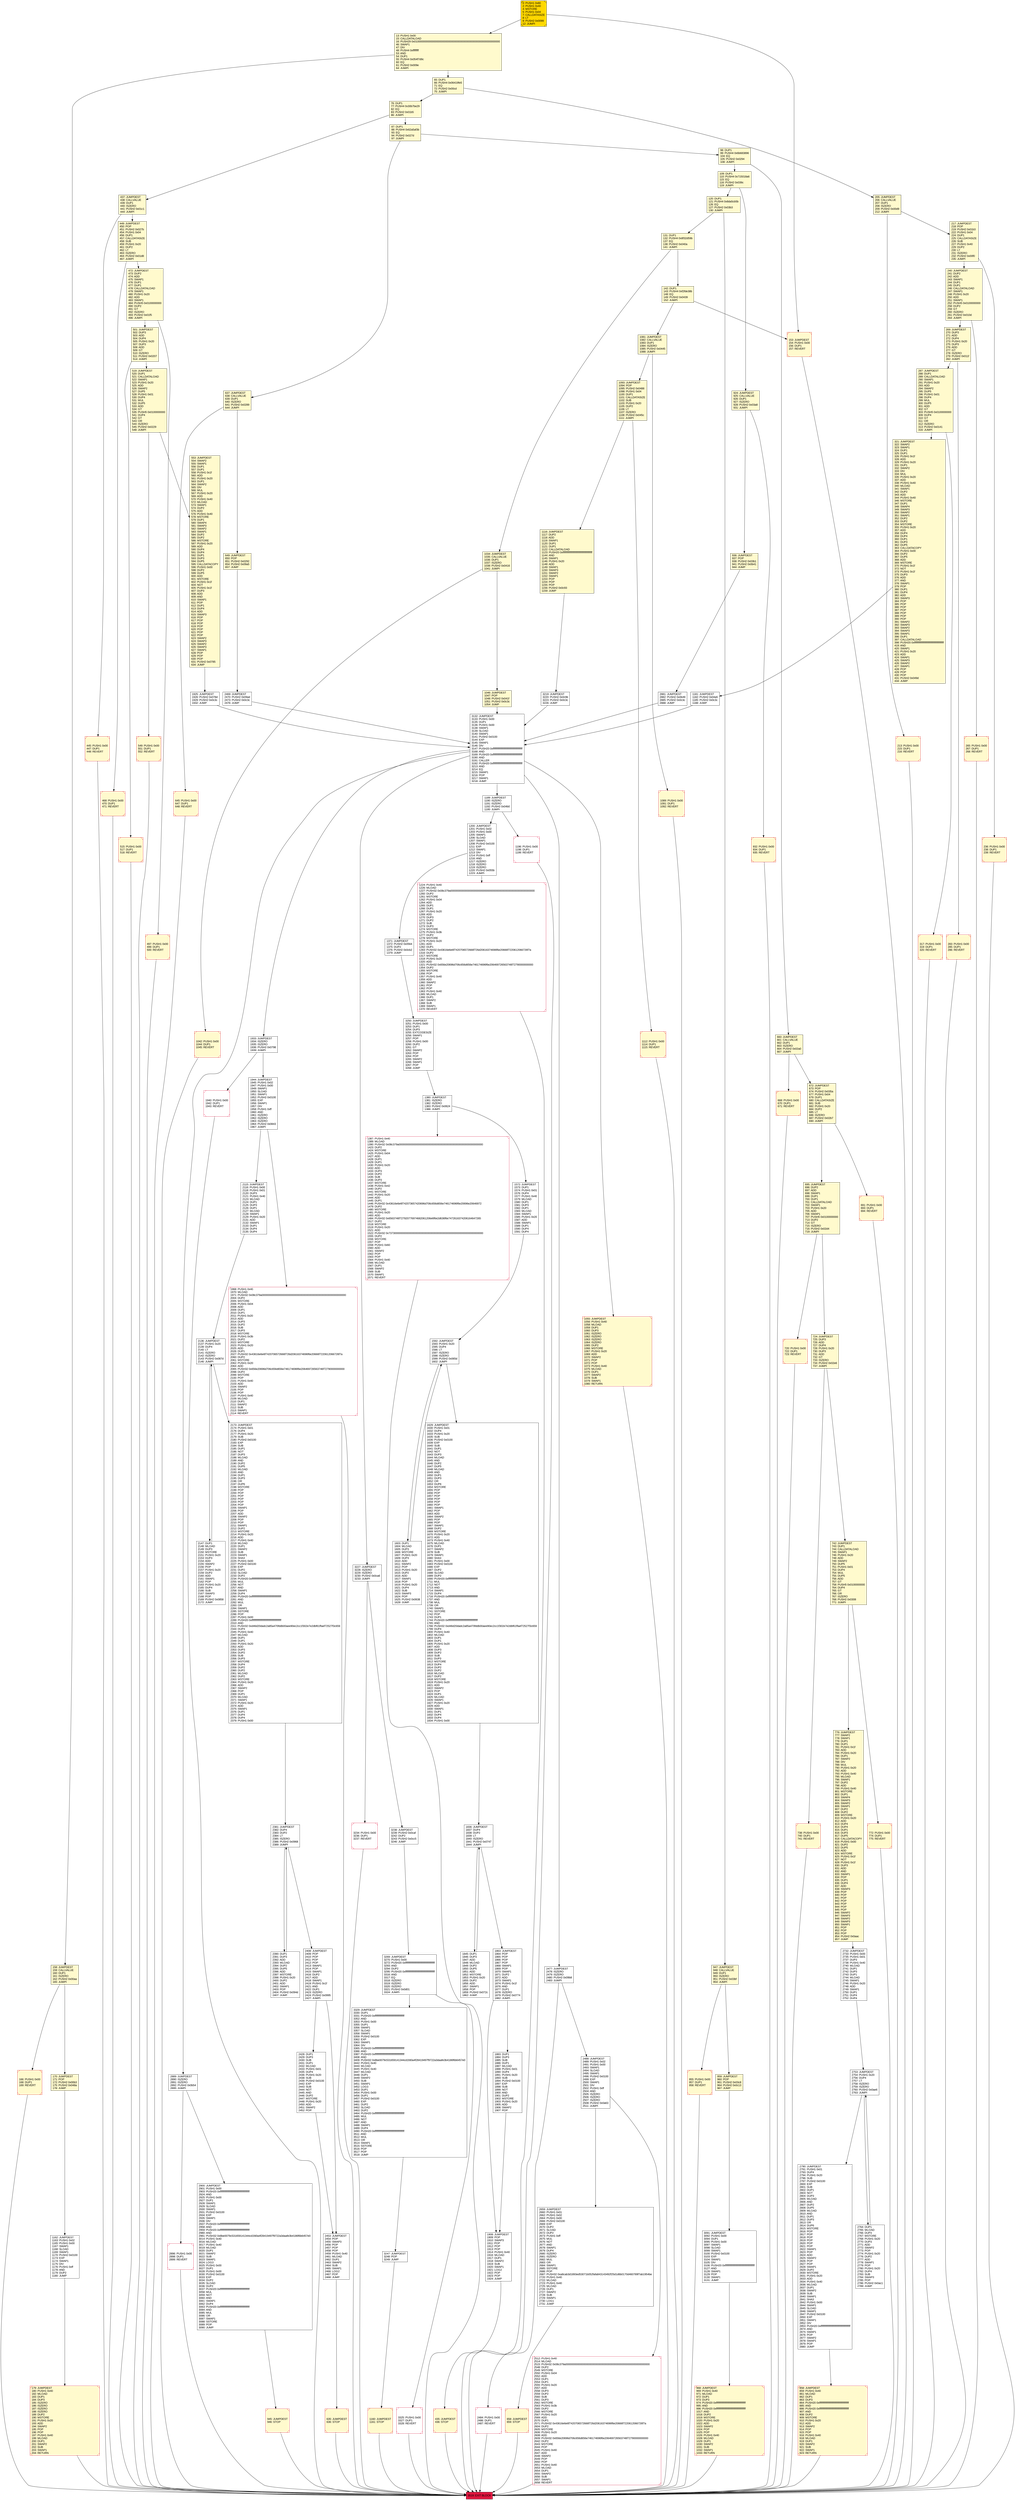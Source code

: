 digraph G {
bgcolor=transparent rankdir=UD;
node [shape=box style=filled color=black fillcolor=white fontname=arial fontcolor=black];
3269 [label="3269: JUMPDEST\l3270: PUSH1 0x00\l3272: PUSH20 0xffffffffffffffffffffffffffffffffffffffff\l3293: AND\l3294: DUP2\l3295: PUSH20 0xffffffffffffffffffffffffffffffffffffffff\l3316: AND\l3317: EQ\l3318: ISZERO\l3319: ISZERO\l3320: ISZERO\l3321: PUSH2 0x0d01\l3324: JUMPI\l" ];
3234 [label="3234: PUSH1 0x00\l3236: DUP1\l3237: REVERT\l" shape=Msquare color=crimson ];
3250 [label="3250: JUMPDEST\l3251: PUSH1 0x00\l3253: DUP1\l3254: DUP3\l3255: EXTCODESIZE\l3256: SWAP1\l3257: POP\l3258: PUSH1 0x00\l3260: DUP2\l3261: GT\l3262: SWAP2\l3263: POP\l3264: POP\l3265: SWAP2\l3266: SWAP1\l3267: POP\l3268: JUMP\l" ];
932 [label="932: PUSH1 0x00\l934: DUP1\l935: REVERT\l" fillcolor=lemonchiffon shape=Msquare color=crimson ];
658 [label="658: JUMPDEST\l659: STOP\l" fillcolor=lemonchiffon shape=Msquare color=crimson ];
166 [label="166: PUSH1 0x00\l168: DUP1\l169: REVERT\l" fillcolor=lemonchiffon shape=Msquare color=crimson ];
858 [label="858: JUMPDEST\l859: PUSH1 0x40\l861: MLOAD\l862: DUP1\l863: DUP3\l864: PUSH20 0xffffffffffffffffffffffffffffffffffffffff\l885: AND\l886: PUSH20 0xffffffffffffffffffffffffffffffffffffffff\l907: AND\l908: DUP2\l909: MSTORE\l910: PUSH1 0x20\l912: ADD\l913: SWAP2\l914: POP\l915: POP\l916: PUSH1 0x40\l918: MLOAD\l919: DUP1\l920: SWAP2\l921: SUB\l922: SWAP1\l923: RETURN\l" fillcolor=lemonchiffon shape=Msquare color=crimson ];
1863 [label="1863: JUMPDEST\l1864: POP\l1865: POP\l1866: POP\l1867: POP\l1868: SWAP1\l1869: POP\l1870: SWAP1\l1871: DUP2\l1872: ADD\l1873: SWAP1\l1874: PUSH1 0x1f\l1876: AND\l1877: DUP1\l1878: ISZERO\l1879: PUSH2 0x0774\l1882: JUMPI\l" ];
2477 [label="2477: JUMPDEST\l2478: ISZERO\l2479: ISZERO\l2480: PUSH2 0x09b8\l2483: JUMPI\l" ];
1196 [label="1196: PUSH1 0x00\l1198: DUP1\l1199: REVERT\l" shape=Msquare color=crimson ];
3238 [label="3238: JUMPDEST\l3239: PUSH2 0x0caf\l3242: DUP2\l3243: PUSH2 0x0cc5\l3246: JUMP\l" ];
691 [label="691: PUSH1 0x00\l693: DUP1\l694: REVERT\l" fillcolor=lemonchiffon shape=Msquare color=crimson ];
2173 [label="2173: JUMPDEST\l2174: PUSH1 0x01\l2176: DUP4\l2177: PUSH1 0x20\l2179: SUB\l2180: PUSH2 0x0100\l2183: EXP\l2184: SUB\l2185: DUP1\l2186: NOT\l2187: DUP3\l2188: MLOAD\l2189: AND\l2190: DUP2\l2191: DUP5\l2192: MLOAD\l2193: AND\l2194: DUP1\l2195: DUP3\l2196: OR\l2197: DUP6\l2198: MSTORE\l2199: POP\l2200: POP\l2201: POP\l2202: POP\l2203: POP\l2204: POP\l2205: SWAP1\l2206: POP\l2207: ADD\l2208: SWAP2\l2209: POP\l2210: POP\l2211: SWAP1\l2212: DUP2\l2213: MSTORE\l2214: PUSH1 0x20\l2216: ADD\l2217: PUSH1 0x40\l2219: MLOAD\l2220: DUP1\l2221: SWAP2\l2222: SUB\l2223: SWAP1\l2224: SHA3\l2225: PUSH1 0x00\l2227: PUSH2 0x0100\l2230: EXP\l2231: DUP2\l2232: SLOAD\l2233: DUP2\l2234: PUSH20 0xffffffffffffffffffffffffffffffffffffffff\l2255: MUL\l2256: NOT\l2257: AND\l2258: SWAP1\l2259: DUP4\l2260: PUSH20 0xffffffffffffffffffffffffffffffffffffffff\l2281: AND\l2282: MUL\l2283: OR\l2284: SWAP1\l2285: SSTORE\l2286: POP\l2287: PUSH1 0x00\l2289: PUSH20 0xffffffffffffffffffffffffffffffffffffffff\l2310: AND\l2311: PUSH32 0xd46d20dadc2a85a470fddb00aee90ec2cc1f302e7e2dbf61ffaef72527f3c659\l2344: DUP3\l2345: PUSH1 0x40\l2347: MLOAD\l2348: DUP1\l2349: DUP1\l2350: PUSH1 0x20\l2352: ADD\l2353: DUP3\l2354: DUP2\l2355: SUB\l2356: DUP3\l2357: MSTORE\l2358: DUP4\l2359: DUP2\l2360: DUP2\l2361: MLOAD\l2362: DUP2\l2363: MSTORE\l2364: PUSH1 0x20\l2366: ADD\l2367: SWAP2\l2368: POP\l2369: DUP1\l2370: MLOAD\l2371: SWAP1\l2372: PUSH1 0x20\l2374: ADD\l2375: SWAP1\l2376: DUP1\l2377: DUP4\l2378: DUP4\l2379: PUSH1 0x00\l" ];
2484 [label="2484: PUSH1 0x00\l2486: DUP1\l2487: REVERT\l" shape=Msquare color=crimson ];
924 [label="924: JUMPDEST\l925: CALLVALUE\l926: DUP1\l927: ISZERO\l928: PUSH2 0x03a8\l931: JUMPI\l" fillcolor=lemonchiffon ];
2889 [label="2889: JUMPDEST\l2890: ISZERO\l2891: ISZERO\l2892: PUSH2 0x0b54\l2895: JUMPI\l" ];
170 [label="170: JUMPDEST\l171: POP\l172: PUSH2 0x00b3\l175: PUSH2 0x048a\l178: JUMP\l" fillcolor=lemonchiffon ];
1200 [label="1200: JUMPDEST\l1201: PUSH1 0x02\l1203: PUSH1 0x00\l1205: SWAP1\l1206: SLOAD\l1207: SWAP1\l1208: PUSH2 0x0100\l1211: EXP\l1212: SWAP1\l1213: DIV\l1214: PUSH1 0xff\l1216: AND\l1217: ISZERO\l1218: ISZERO\l1219: ISZERO\l1220: PUSH2 0x055b\l1223: JUMPI\l" ];
672 [label="672: JUMPDEST\l673: POP\l674: PUSH2 0x035a\l677: PUSH1 0x04\l679: DUP1\l680: CALLDATASIZE\l681: SUB\l682: PUSH1 0x20\l684: DUP2\l685: LT\l686: ISZERO\l687: PUSH2 0x02b7\l690: JUMPI\l" fillcolor=lemonchiffon ];
955 [label="955: PUSH1 0x00\l957: DUP1\l958: REVERT\l" fillcolor=lemonchiffon shape=Msquare color=crimson ];
445 [label="445: PUSH1 0x00\l447: DUP1\l448: REVERT\l" fillcolor=lemonchiffon shape=Msquare color=crimson ];
1160 [label="1160: JUMPDEST\l1161: STOP\l" fillcolor=lemonchiffon shape=Msquare color=crimson ];
519 [label="519: JUMPDEST\l520: DUP1\l521: CALLDATALOAD\l522: SWAP1\l523: PUSH1 0x20\l525: ADD\l526: SWAP2\l527: DUP5\l528: PUSH1 0x01\l530: DUP4\l531: MUL\l532: DUP5\l533: ADD\l534: GT\l535: PUSH5 0x0100000000\l541: DUP4\l542: GT\l543: OR\l544: ISZERO\l545: PUSH2 0x0229\l548: JUMPI\l" fillcolor=lemonchiffon ];
1055 [label="1055: JUMPDEST\l1056: PUSH1 0x40\l1058: MLOAD\l1059: DUP1\l1060: DUP3\l1061: ISZERO\l1062: ISZERO\l1063: ISZERO\l1064: ISZERO\l1065: DUP2\l1066: MSTORE\l1067: PUSH1 0x20\l1069: ADD\l1070: SWAP2\l1071: POP\l1072: POP\l1073: PUSH1 0x40\l1075: MLOAD\l1076: DUP1\l1077: SWAP2\l1078: SUB\l1079: SWAP1\l1080: RETURN\l" fillcolor=lemonchiffon shape=Msquare color=crimson ];
645 [label="645: PUSH1 0x00\l647: DUP1\l648: REVERT\l" fillcolor=lemonchiffon shape=Msquare color=crimson ];
945 [label="945: JUMPDEST\l946: STOP\l" fillcolor=lemonchiffon shape=Msquare color=crimson ];
435 [label="435: JUMPDEST\l436: STOP\l" fillcolor=lemonchiffon shape=Msquare color=crimson ];
1387 [label="1387: PUSH1 0x40\l1389: MLOAD\l1390: PUSH32 0x08c379a000000000000000000000000000000000000000000000000000000000\l1423: DUP2\l1424: MSTORE\l1425: PUSH1 0x04\l1427: ADD\l1428: DUP1\l1429: DUP1\l1430: PUSH1 0x20\l1432: ADD\l1433: DUP3\l1434: DUP2\l1435: SUB\l1436: DUP3\l1437: MSTORE\l1438: PUSH1 0x42\l1440: DUP2\l1441: MSTORE\l1442: PUSH1 0x20\l1444: ADD\l1445: DUP1\l1446: PUSH32 0x43616e6e6f742073657420696d706c656d656e746174696f6e20696e20646972\l1479: DUP2\l1480: MSTORE\l1481: PUSH1 0x20\l1483: ADD\l1484: PUSH32 0x6563746f727920776974682061206e6f6e2d636f6e7472616374206164647265\l1517: DUP2\l1518: MSTORE\l1519: PUSH1 0x20\l1521: ADD\l1522: PUSH32 0x7373000000000000000000000000000000000000000000000000000000000000\l1555: DUP2\l1556: MSTORE\l1557: POP\l1558: PUSH1 0x60\l1560: ADD\l1561: SWAP2\l1562: POP\l1563: POP\l1564: PUSH1 0x40\l1566: MLOAD\l1567: DUP1\l1568: SWAP2\l1569: SUB\l1570: SWAP1\l1571: REVERT\l" shape=Msquare color=crimson ];
553 [label="553: JUMPDEST\l554: SWAP2\l555: SWAP1\l556: DUP1\l557: DUP1\l558: PUSH1 0x1f\l560: ADD\l561: PUSH1 0x20\l563: DUP1\l564: SWAP2\l565: DIV\l566: MUL\l567: PUSH1 0x20\l569: ADD\l570: PUSH1 0x40\l572: MLOAD\l573: SWAP1\l574: DUP2\l575: ADD\l576: PUSH1 0x40\l578: MSTORE\l579: DUP1\l580: SWAP4\l581: SWAP3\l582: SWAP2\l583: SWAP1\l584: DUP2\l585: DUP2\l586: MSTORE\l587: PUSH1 0x20\l589: ADD\l590: DUP4\l591: DUP4\l592: DUP1\l593: DUP3\l594: DUP5\l595: CALLDATACOPY\l596: PUSH1 0x00\l598: DUP2\l599: DUP5\l600: ADD\l601: MSTORE\l602: PUSH1 0x1f\l604: NOT\l605: PUSH1 0x1f\l607: DUP3\l608: ADD\l609: AND\l610: SWAP1\l611: POP\l612: DUP1\l613: DUP4\l614: ADD\l615: SWAP3\l616: POP\l617: POP\l618: POP\l619: POP\l620: POP\l621: POP\l622: POP\l623: SWAP2\l624: SWAP3\l625: SWAP2\l626: SWAP3\l627: SWAP1\l628: POP\l629: POP\l630: POP\l631: PUSH2 0x0785\l634: JUMP\l" fillcolor=lemonchiffon ];
1380 [label="1380: JUMPDEST\l1381: ISZERO\l1382: ISZERO\l1383: PUSH2 0x0624\l1386: JUMPI\l" ];
1081 [label="1081: JUMPDEST\l1082: CALLVALUE\l1083: DUP1\l1084: ISZERO\l1085: PUSH2 0x0445\l1088: JUMPI\l" fillcolor=lemonchiffon ];
449 [label="449: JUMPDEST\l450: POP\l451: PUSH2 0x027b\l454: PUSH1 0x04\l456: DUP1\l457: CALLDATASIZE\l458: SUB\l459: PUSH1 0x20\l461: DUP2\l462: LT\l463: ISZERO\l464: PUSH2 0x01d8\l467: JUMPI\l" fillcolor=lemonchiffon ];
2764 [label="2764: DUP1\l2765: MLOAD\l2766: DUP3\l2767: MSTORE\l2768: PUSH1 0x20\l2770: DUP3\l2771: ADD\l2772: SWAP2\l2773: POP\l2774: PUSH1 0x20\l2776: DUP2\l2777: ADD\l2778: SWAP1\l2779: POP\l2780: PUSH1 0x20\l2782: DUP4\l2783: SUB\l2784: SWAP3\l2785: POP\l2786: PUSH2 0x0ac1\l2789: JUMP\l" ];
1940 [label="1940: PUSH1 0x00\l1942: DUP1\l1943: REVERT\l" shape=Msquare color=crimson ];
2115 [label="2115: JUMPDEST\l2116: PUSH1 0x00\l2118: PUSH1 0x01\l2120: DUP3\l2121: PUSH1 0x40\l2123: MLOAD\l2124: DUP1\l2125: DUP3\l2126: DUP1\l2127: MLOAD\l2128: SWAP1\l2129: PUSH1 0x20\l2131: ADD\l2132: SWAP1\l2133: DUP1\l2134: DUP4\l2135: DUP4\l" ];
947 [label="947: JUMPDEST\l948: CALLVALUE\l949: DUP1\l950: ISZERO\l951: PUSH2 0x03bf\l954: JUMPI\l" fillcolor=lemonchiffon ];
668 [label="668: PUSH1 0x00\l670: DUP1\l671: REVERT\l" fillcolor=lemonchiffon shape=Msquare color=crimson ];
3227 [label="3227: JUMPDEST\l3228: ISZERO\l3229: ISZERO\l3230: PUSH2 0x0ca6\l3233: JUMPI\l" ];
738 [label="738: PUSH1 0x00\l740: DUP1\l741: REVERT\l" fillcolor=lemonchiffon shape=Msquare color=crimson ];
2753 [label="2753: JUMPDEST\l2754: PUSH1 0x20\l2756: DUP4\l2757: LT\l2758: ISZERO\l2759: ISZERO\l2760: PUSH2 0x0ae6\l2763: JUMPI\l" ];
120 [label="120: DUP1\l121: PUSH4 0x8da5cb5b\l126: EQ\l127: PUSH2 0x03b3\l130: JUMPI\l" fillcolor=lemonchiffon ];
269 [label="269: JUMPDEST\l270: DUP3\l271: ADD\l272: DUP4\l273: PUSH1 0x20\l275: DUP3\l276: ADD\l277: GT\l278: ISZERO\l279: PUSH2 0x011f\l282: JUMPI\l" fillcolor=lemonchiffon ];
2147 [label="2147: DUP1\l2148: MLOAD\l2149: DUP3\l2150: MSTORE\l2151: PUSH1 0x20\l2153: DUP3\l2154: ADD\l2155: SWAP2\l2156: POP\l2157: PUSH1 0x20\l2159: DUP2\l2160: ADD\l2161: SWAP1\l2162: POP\l2163: PUSH1 0x20\l2165: DUP4\l2166: SUB\l2167: SWAP3\l2168: POP\l2169: PUSH2 0x0858\l2172: JUMP\l" ];
236 [label="236: PUSH1 0x00\l238: DUP1\l239: REVERT\l" fillcolor=lemonchiffon shape=Msquare color=crimson ];
497 [label="497: PUSH1 0x00\l499: DUP1\l500: REVERT\l" fillcolor=lemonchiffon shape=Msquare color=crimson ];
1883 [label="1883: DUP1\l1884: DUP3\l1885: SUB\l1886: DUP1\l1887: MLOAD\l1888: PUSH1 0x01\l1890: DUP4\l1891: PUSH1 0x20\l1893: SUB\l1894: PUSH2 0x0100\l1897: EXP\l1898: SUB\l1899: NOT\l1900: AND\l1901: DUP2\l1902: MSTORE\l1903: PUSH1 0x20\l1905: ADD\l1906: SWAP2\l1907: POP\l" ];
1933 [label="1933: JUMPDEST\l1934: ISZERO\l1935: ISZERO\l1936: PUSH2 0x0798\l1939: JUMPI\l" ];
321 [label="321: JUMPDEST\l322: SWAP2\l323: SWAP1\l324: DUP1\l325: DUP1\l326: PUSH1 0x1f\l328: ADD\l329: PUSH1 0x20\l331: DUP1\l332: SWAP2\l333: DIV\l334: MUL\l335: PUSH1 0x20\l337: ADD\l338: PUSH1 0x40\l340: MLOAD\l341: SWAP1\l342: DUP2\l343: ADD\l344: PUSH1 0x40\l346: MSTORE\l347: DUP1\l348: SWAP4\l349: SWAP3\l350: SWAP2\l351: SWAP1\l352: DUP2\l353: DUP2\l354: MSTORE\l355: PUSH1 0x20\l357: ADD\l358: DUP4\l359: DUP4\l360: DUP1\l361: DUP3\l362: DUP5\l363: CALLDATACOPY\l364: PUSH1 0x00\l366: DUP2\l367: DUP5\l368: ADD\l369: MSTORE\l370: PUSH1 0x1f\l372: NOT\l373: PUSH1 0x1f\l375: DUP3\l376: ADD\l377: AND\l378: SWAP1\l379: POP\l380: DUP1\l381: DUP4\l382: ADD\l383: SWAP3\l384: POP\l385: POP\l386: POP\l387: POP\l388: POP\l389: POP\l390: POP\l391: SWAP2\l392: SWAP3\l393: SWAP2\l394: SWAP3\l395: SWAP1\l396: DUP1\l397: CALLDATALOAD\l398: PUSH20 0xffffffffffffffffffffffffffffffffffffffff\l419: AND\l420: SWAP1\l421: PUSH1 0x20\l423: ADD\l424: SWAP1\l425: SWAP3\l426: SWAP2\l427: SWAP1\l428: POP\l429: POP\l430: POP\l431: PUSH2 0x049d\l434: JUMP\l" fillcolor=lemonchiffon ];
2659 [label="2659: JUMPDEST\l2660: PUSH1 0x01\l2662: PUSH1 0x02\l2664: PUSH1 0x00\l2666: PUSH2 0x0100\l2669: EXP\l2670: DUP2\l2671: SLOAD\l2672: DUP2\l2673: PUSH1 0xff\l2675: MUL\l2676: NOT\l2677: AND\l2678: SWAP1\l2679: DUP4\l2680: ISZERO\l2681: ISZERO\l2682: MUL\l2683: OR\l2684: SWAP1\l2685: SSTORE\l2686: POP\l2687: PUSH32 0xa8cab3d1893ed53071b052fafa843143492f25d1d6b0170d460789f7ab1954be\l2720: PUSH1 0x40\l2722: MLOAD\l2723: PUSH1 0x40\l2725: MLOAD\l2726: DUP1\l2727: SWAP2\l2728: SUB\l2729: SWAP1\l2730: LOG1\l2731: JUMP\l" ];
959 [label="959: JUMPDEST\l960: POP\l961: PUSH2 0x03c8\l964: PUSH2 0x0c13\l967: JUMP\l" fillcolor=lemonchiffon ];
3325 [label="3325: PUSH1 0x00\l3327: DUP1\l3328: REVERT\l" shape=Msquare color=crimson ];
2390 [label="2390: DUP1\l2391: DUP3\l2392: ADD\l2393: MLOAD\l2394: DUP2\l2395: DUP5\l2396: ADD\l2397: MSTORE\l2398: PUSH1 0x20\l2400: DUP2\l2401: ADD\l2402: SWAP1\l2403: POP\l2404: PUSH2 0x094d\l2407: JUMP\l" ];
1371 [label="1371: JUMPDEST\l1372: PUSH2 0x0564\l1375: DUP2\l1376: PUSH2 0x0cb2\l1379: JUMP\l" ];
2381 [label="2381: JUMPDEST\l2382: DUP4\l2383: DUP2\l2384: LT\l2385: ISZERO\l2386: PUSH2 0x0968\l2389: JUMPI\l" ];
501 [label="501: JUMPDEST\l502: DUP3\l503: ADD\l504: DUP4\l505: PUSH1 0x20\l507: DUP3\l508: ADD\l509: GT\l510: ISZERO\l511: PUSH2 0x0207\l514: JUMPI\l" fillcolor=lemonchiffon ];
287 [label="287: JUMPDEST\l288: DUP1\l289: CALLDATALOAD\l290: SWAP1\l291: PUSH1 0x20\l293: ADD\l294: SWAP2\l295: DUP5\l296: PUSH1 0x01\l298: DUP4\l299: MUL\l300: DUP5\l301: ADD\l302: GT\l303: PUSH5 0x0100000000\l309: DUP4\l310: GT\l311: OR\l312: ISZERO\l313: PUSH2 0x0141\l316: JUMPI\l" fillcolor=lemonchiffon ];
720 [label="720: PUSH1 0x00\l722: DUP1\l723: REVERT\l" fillcolor=lemonchiffon shape=Msquare color=crimson ];
3329 [label="3329: JUMPDEST\l3330: DUP1\l3331: PUSH20 0xffffffffffffffffffffffffffffffffffffffff\l3352: AND\l3353: PUSH1 0x00\l3355: DUP1\l3356: SWAP1\l3357: SLOAD\l3358: SWAP1\l3359: PUSH2 0x0100\l3362: EXP\l3363: SWAP1\l3364: DIV\l3365: PUSH20 0xffffffffffffffffffffffffffffffffffffffff\l3386: AND\l3387: PUSH20 0xffffffffffffffffffffffffffffffffffffffff\l3408: AND\l3409: PUSH32 0x8be0079c531659141344cd1fd0a4f28419497f9722a3daafe3b4186f6b6457e0\l3442: PUSH1 0x40\l3444: MLOAD\l3445: PUSH1 0x40\l3447: MLOAD\l3448: DUP1\l3449: SWAP2\l3450: SUB\l3451: SWAP1\l3452: LOG3\l3453: DUP1\l3454: PUSH1 0x00\l3456: DUP1\l3457: PUSH2 0x0100\l3460: EXP\l3461: DUP2\l3462: SLOAD\l3463: DUP2\l3464: PUSH20 0xffffffffffffffffffffffffffffffffffffffff\l3485: MUL\l3486: NOT\l3487: AND\l3488: SWAP1\l3489: DUP4\l3490: PUSH20 0xffffffffffffffffffffffffffffffffffffffff\l3511: AND\l3512: MUL\l3513: OR\l3514: SWAP1\l3515: SSTORE\l3516: POP\l3517: POP\l3518: JUMP\l" ];
213 [label="213: PUSH1 0x00\l215: DUP1\l216: REVERT\l" fillcolor=lemonchiffon shape=Msquare color=crimson ];
468 [label="468: PUSH1 0x00\l470: DUP1\l471: REVERT\l" fillcolor=lemonchiffon shape=Msquare color=crimson ];
217 [label="217: JUMPDEST\l218: POP\l219: PUSH2 0x01b3\l222: PUSH1 0x04\l224: DUP1\l225: CALLDATASIZE\l226: SUB\l227: PUSH1 0x40\l229: DUP2\l230: LT\l231: ISZERO\l232: PUSH2 0x00f0\l235: JUMPI\l" fillcolor=lemonchiffon ];
2428 [label="2428: DUP1\l2429: DUP3\l2430: SUB\l2431: DUP1\l2432: MLOAD\l2433: PUSH1 0x01\l2435: DUP4\l2436: PUSH1 0x20\l2438: SUB\l2439: PUSH2 0x0100\l2442: EXP\l2443: SUB\l2444: NOT\l2445: AND\l2446: DUP2\l2447: MSTORE\l2448: PUSH1 0x20\l2450: ADD\l2451: SWAP2\l2452: POP\l" ];
1034 [label="1034: JUMPDEST\l1035: CALLVALUE\l1036: DUP1\l1037: ISZERO\l1038: PUSH2 0x0416\l1041: JUMPI\l" fillcolor=lemonchiffon ];
2900 [label="2900: JUMPDEST\l2901: PUSH1 0x00\l2903: PUSH20 0xffffffffffffffffffffffffffffffffffffffff\l2924: AND\l2925: PUSH1 0x00\l2927: DUP1\l2928: SWAP1\l2929: SLOAD\l2930: SWAP1\l2931: PUSH2 0x0100\l2934: EXP\l2935: SWAP1\l2936: DIV\l2937: PUSH20 0xffffffffffffffffffffffffffffffffffffffff\l2958: AND\l2959: PUSH20 0xffffffffffffffffffffffffffffffffffffffff\l2980: AND\l2981: PUSH32 0x8be0079c531659141344cd1fd0a4f28419497f9722a3daafe3b4186f6b6457e0\l3014: PUSH1 0x40\l3016: MLOAD\l3017: PUSH1 0x40\l3019: MLOAD\l3020: DUP1\l3021: SWAP2\l3022: SUB\l3023: SWAP1\l3024: LOG3\l3025: PUSH1 0x00\l3027: DUP1\l3028: PUSH1 0x00\l3030: PUSH2 0x0100\l3033: EXP\l3034: DUP2\l3035: SLOAD\l3036: DUP2\l3037: PUSH20 0xffffffffffffffffffffffffffffffffffffffff\l3058: MUL\l3059: NOT\l3060: AND\l3061: SWAP1\l3062: DUP4\l3063: PUSH20 0xffffffffffffffffffffffffffffffffffffffff\l3084: AND\l3085: MUL\l3086: OR\l3087: SWAP1\l3088: SSTORE\l3089: POP\l3090: JUMP\l" ];
13 [label="13: PUSH1 0x00\l15: CALLDATALOAD\l16: PUSH29 0x0100000000000000000000000000000000000000000000000000000000\l46: SWAP1\l47: DIV\l48: PUSH4 0xffffffff\l53: AND\l54: DUP1\l55: PUSH4 0x054f7d9c\l60: EQ\l61: PUSH2 0x009e\l64: JUMPI\l" fillcolor=lemonchiffon ];
1162 [label="1162: JUMPDEST\l1163: PUSH1 0x02\l1165: PUSH1 0x00\l1167: SWAP1\l1168: SLOAD\l1169: SWAP1\l1170: PUSH2 0x0100\l1173: EXP\l1174: SWAP1\l1175: DIV\l1176: PUSH1 0xff\l1178: AND\l1179: DUP2\l1180: JUMP\l" ];
3132 [label="3132: JUMPDEST\l3133: PUSH1 0x00\l3135: DUP1\l3136: PUSH1 0x00\l3138: SWAP1\l3139: SLOAD\l3140: SWAP1\l3141: PUSH2 0x0100\l3144: EXP\l3145: SWAP1\l3146: DIV\l3147: PUSH20 0xffffffffffffffffffffffffffffffffffffffff\l3168: AND\l3169: PUSH20 0xffffffffffffffffffffffffffffffffffffffff\l3190: AND\l3191: CALLER\l3192: PUSH20 0xffffffffffffffffffffffffffffffffffffffff\l3213: AND\l3214: EQ\l3215: SWAP1\l3216: POP\l3217: SWAP1\l3218: JUMP\l" ];
240 [label="240: JUMPDEST\l241: DUP2\l242: ADD\l243: SWAP1\l244: DUP1\l245: DUP1\l246: CALLDATALOAD\l247: SWAP1\l248: PUSH1 0x20\l250: ADD\l251: SWAP1\l252: PUSH5 0x0100000000\l258: DUP2\l259: GT\l260: ISZERO\l261: PUSH2 0x010d\l264: JUMPI\l" fillcolor=lemonchiffon ];
142 [label="142: DUP1\l143: PUSH4 0xf2fde38b\l148: EQ\l149: PUSH2 0x0439\l152: JUMPI\l" fillcolor=lemonchiffon ];
549 [label="549: PUSH1 0x00\l551: DUP1\l552: REVERT\l" fillcolor=lemonchiffon shape=Msquare color=crimson ];
1046 [label="1046: JUMPDEST\l1047: POP\l1048: PUSH2 0x041f\l1051: PUSH2 0x0c3c\l1054: JUMP\l" fillcolor=lemonchiffon ];
3091 [label="3091: JUMPDEST\l3092: PUSH1 0x00\l3094: DUP1\l3095: PUSH1 0x00\l3097: SWAP1\l3098: SLOAD\l3099: SWAP1\l3100: PUSH2 0x0100\l3103: EXP\l3104: SWAP1\l3105: DIV\l3106: PUSH20 0xffffffffffffffffffffffffffffffffffffffff\l3127: AND\l3128: SWAP1\l3129: POP\l3130: SWAP1\l3131: JUMP\l" ];
3247 [label="3247: JUMPDEST\l3248: POP\l3249: JUMP\l" ];
2881 [label="2881: JUMPDEST\l2882: PUSH2 0x0b49\l2885: PUSH2 0x0c3c\l2888: JUMP\l" ];
2136 [label="2136: JUMPDEST\l2137: PUSH1 0x20\l2139: DUP4\l2140: LT\l2141: ISZERO\l2142: ISZERO\l2143: PUSH2 0x087d\l2146: JUMPI\l" ];
1116 [label="1116: JUMPDEST\l1117: DUP2\l1118: ADD\l1119: SWAP1\l1120: DUP1\l1121: DUP1\l1122: CALLDATALOAD\l1123: PUSH20 0xffffffffffffffffffffffffffffffffffffffff\l1144: AND\l1145: SWAP1\l1146: PUSH1 0x20\l1148: ADD\l1149: SWAP1\l1150: SWAP3\l1151: SWAP2\l1152: SWAP1\l1153: POP\l1154: POP\l1155: POP\l1156: PUSH2 0x0c93\l1159: JUMP\l" fillcolor=lemonchiffon ];
65 [label="65: DUP1\l66: PUSH4 0x06419fe5\l71: EQ\l72: PUSH2 0x00cd\l75: JUMPI\l" fillcolor=lemonchiffon ];
695 [label="695: JUMPDEST\l696: DUP2\l697: ADD\l698: SWAP1\l699: DUP1\l700: DUP1\l701: CALLDATALOAD\l702: SWAP1\l703: PUSH1 0x20\l705: ADD\l706: SWAP1\l707: PUSH5 0x0100000000\l713: DUP2\l714: GT\l715: ISZERO\l716: PUSH2 0x02d4\l719: JUMPI\l" fillcolor=lemonchiffon ];
1629 [label="1629: JUMPDEST\l1630: PUSH1 0x01\l1632: DUP4\l1633: PUSH1 0x20\l1635: SUB\l1636: PUSH2 0x0100\l1639: EXP\l1640: SUB\l1641: DUP1\l1642: NOT\l1643: DUP3\l1644: MLOAD\l1645: AND\l1646: DUP2\l1647: DUP5\l1648: MLOAD\l1649: AND\l1650: DUP1\l1651: DUP3\l1652: OR\l1653: DUP6\l1654: MSTORE\l1655: POP\l1656: POP\l1657: POP\l1658: POP\l1659: POP\l1660: POP\l1661: SWAP1\l1662: POP\l1663: ADD\l1664: SWAP2\l1665: POP\l1666: POP\l1667: SWAP1\l1668: DUP2\l1669: MSTORE\l1670: PUSH1 0x20\l1672: ADD\l1673: PUSH1 0x40\l1675: MLOAD\l1676: DUP1\l1677: SWAP2\l1678: SUB\l1679: SWAP1\l1680: SHA3\l1681: PUSH1 0x00\l1683: PUSH2 0x0100\l1686: EXP\l1687: DUP2\l1688: SLOAD\l1689: DUP2\l1690: PUSH20 0xffffffffffffffffffffffffffffffffffffffff\l1711: MUL\l1712: NOT\l1713: AND\l1714: SWAP1\l1715: DUP4\l1716: PUSH20 0xffffffffffffffffffffffffffffffffffffffff\l1737: AND\l1738: MUL\l1739: OR\l1740: SWAP1\l1741: SSTORE\l1742: POP\l1743: DUP1\l1744: PUSH20 0xffffffffffffffffffffffffffffffffffffffff\l1765: AND\l1766: PUSH32 0xd46d20dadc2a85a470fddb00aee90ec2cc1f302e7e2dbf61ffaef72527f3c659\l1799: DUP4\l1800: PUSH1 0x40\l1802: MLOAD\l1803: DUP1\l1804: DUP1\l1805: PUSH1 0x20\l1807: ADD\l1808: DUP3\l1809: DUP2\l1810: SUB\l1811: DUP3\l1812: MSTORE\l1813: DUP4\l1814: DUP2\l1815: DUP2\l1816: MLOAD\l1817: DUP2\l1818: MSTORE\l1819: PUSH1 0x20\l1821: ADD\l1822: SWAP2\l1823: POP\l1824: DUP1\l1825: MLOAD\l1826: SWAP1\l1827: PUSH1 0x20\l1829: ADD\l1830: SWAP1\l1831: DUP1\l1832: DUP4\l1833: DUP4\l1834: PUSH1 0x00\l" ];
179 [label="179: JUMPDEST\l180: PUSH1 0x40\l182: MLOAD\l183: DUP1\l184: DUP3\l185: ISZERO\l186: ISZERO\l187: ISZERO\l188: ISZERO\l189: DUP2\l190: MSTORE\l191: PUSH1 0x20\l193: ADD\l194: SWAP2\l195: POP\l196: POP\l197: PUSH1 0x40\l199: MLOAD\l200: DUP1\l201: SWAP2\l202: SUB\l203: SWAP1\l204: RETURN\l" fillcolor=lemonchiffon shape=Msquare color=crimson ];
660 [label="660: JUMPDEST\l661: CALLVALUE\l662: DUP1\l663: ISZERO\l664: PUSH2 0x02a0\l667: JUMPI\l" fillcolor=lemonchiffon ];
724 [label="724: JUMPDEST\l725: DUP3\l726: ADD\l727: DUP4\l728: PUSH1 0x20\l730: DUP3\l731: ADD\l732: GT\l733: ISZERO\l734: PUSH2 0x02e6\l737: JUMPI\l" fillcolor=lemonchiffon ];
3219 [label="3219: JUMPDEST\l3220: PUSH2 0x0c9b\l3223: PUSH2 0x0c3c\l3226: JUMP\l" ];
1908 [label="1908: JUMPDEST\l1909: POP\l1910: SWAP3\l1911: POP\l1912: POP\l1913: POP\l1914: PUSH1 0x40\l1916: MLOAD\l1917: DUP1\l1918: SWAP2\l1919: SUB\l1920: SWAP1\l1921: LOG2\l1922: POP\l1923: POP\l1924: JUMP\l" ];
936 [label="936: JUMPDEST\l937: POP\l938: PUSH2 0x03b1\l941: PUSH2 0x0b41\l944: JUMP\l" fillcolor=lemonchiffon ];
131 [label="131: DUP1\l132: PUSH4 0x8f32d59b\l137: EQ\l138: PUSH2 0x040a\l141: JUMPI\l" fillcolor=lemonchiffon ];
158 [label="158: JUMPDEST\l159: CALLVALUE\l160: DUP1\l161: ISZERO\l162: PUSH2 0x00aa\l165: JUMPI\l" fillcolor=lemonchiffon ];
968 [label="968: JUMPDEST\l969: PUSH1 0x40\l971: MLOAD\l972: DUP1\l973: DUP3\l974: PUSH20 0xffffffffffffffffffffffffffffffffffffffff\l995: AND\l996: PUSH20 0xffffffffffffffffffffffffffffffffffffffff\l1017: AND\l1018: DUP2\l1019: MSTORE\l1020: PUSH1 0x20\l1022: ADD\l1023: SWAP2\l1024: POP\l1025: POP\l1026: PUSH1 0x40\l1028: MLOAD\l1029: DUP1\l1030: SWAP2\l1031: SUB\l1032: SWAP1\l1033: RETURN\l" fillcolor=lemonchiffon shape=Msquare color=crimson ];
153 [label="153: JUMPDEST\l154: PUSH1 0x00\l156: DUP1\l157: REVERT\l" fillcolor=lemonchiffon shape=Msquare color=crimson ];
317 [label="317: PUSH1 0x00\l319: DUP1\l320: REVERT\l" fillcolor=lemonchiffon shape=Msquare color=crimson ];
515 [label="515: PUSH1 0x00\l517: DUP1\l518: REVERT\l" fillcolor=lemonchiffon shape=Msquare color=crimson ];
1968 [label="1968: PUSH1 0x40\l1970: MLOAD\l1971: PUSH32 0x08c379a000000000000000000000000000000000000000000000000000000000\l2004: DUP2\l2005: MSTORE\l2006: PUSH1 0x04\l2008: ADD\l2009: DUP1\l2010: DUP1\l2011: PUSH1 0x20\l2013: ADD\l2014: DUP3\l2015: DUP2\l2016: SUB\l2017: DUP3\l2018: MSTORE\l2019: PUSH1 0x3b\l2021: DUP2\l2022: MSTORE\l2023: PUSH1 0x20\l2025: ADD\l2026: DUP1\l2027: PUSH32 0x43616e6e6f7420706572666f726d20616374696f6e20666f7220612066726f7a\l2060: DUP2\l2061: MSTORE\l2062: PUSH1 0x20\l2064: ADD\l2065: PUSH32 0x656e20696d706c656d656e746174696f6e206469726563746f72790000000000\l2098: DUP2\l2099: MSTORE\l2100: POP\l2101: PUSH1 0x40\l2103: ADD\l2104: SWAP2\l2105: POP\l2106: POP\l2107: PUSH1 0x40\l2109: MLOAD\l2110: DUP1\l2111: SWAP2\l2112: SUB\l2113: SWAP1\l2114: REVERT\l" shape=Msquare color=crimson ];
76 [label="76: DUP1\l77: PUSH4 0x30b7be29\l82: EQ\l83: PUSH2 0x01b5\l86: JUMPI\l" fillcolor=lemonchiffon ];
772 [label="772: PUSH1 0x00\l774: DUP1\l775: REVERT\l" fillcolor=lemonchiffon shape=Msquare color=crimson ];
265 [label="265: PUSH1 0x00\l267: DUP1\l268: REVERT\l" fillcolor=lemonchiffon shape=Msquare color=crimson ];
437 [label="437: JUMPDEST\l438: CALLVALUE\l439: DUP1\l440: ISZERO\l441: PUSH2 0x01c1\l444: JUMPI\l" fillcolor=lemonchiffon ];
205 [label="205: JUMPDEST\l206: CALLVALUE\l207: DUP1\l208: ISZERO\l209: PUSH2 0x00d9\l212: JUMPI\l" fillcolor=lemonchiffon ];
2488 [label="2488: JUMPDEST\l2489: PUSH1 0x02\l2491: PUSH1 0x00\l2493: SWAP1\l2494: SLOAD\l2495: SWAP1\l2496: PUSH2 0x0100\l2499: EXP\l2500: SWAP1\l2501: DIV\l2502: PUSH1 0xff\l2504: AND\l2505: ISZERO\l2506: ISZERO\l2507: ISZERO\l2508: PUSH2 0x0a63\l2511: JUMPI\l" ];
1042 [label="1042: PUSH1 0x00\l1044: DUP1\l1045: REVERT\l" fillcolor=lemonchiffon shape=Msquare color=crimson ];
283 [label="283: PUSH1 0x00\l285: DUP1\l286: REVERT\l" fillcolor=lemonchiffon shape=Msquare color=crimson ];
0 [label="0: PUSH1 0x80\l2: PUSH1 0x40\l4: MSTORE\l5: PUSH1 0x04\l7: CALLDATASIZE\l8: LT\l9: PUSH2 0x0099\l12: JUMPI\l" fillcolor=lemonchiffon shape=Msquare fillcolor=gold ];
1944 [label="1944: JUMPDEST\l1945: PUSH1 0x02\l1947: PUSH1 0x00\l1949: SWAP1\l1950: SLOAD\l1951: SWAP1\l1952: PUSH2 0x0100\l1955: EXP\l1956: SWAP1\l1957: DIV\l1958: PUSH1 0xff\l1960: AND\l1961: ISZERO\l1962: ISZERO\l1963: ISZERO\l1964: PUSH2 0x0843\l1967: JUMPI\l" ];
3519 [label="3519: EXIT BLOCK\l" fillcolor=crimson ];
2512 [label="2512: PUSH1 0x40\l2514: MLOAD\l2515: PUSH32 0x08c379a000000000000000000000000000000000000000000000000000000000\l2548: DUP2\l2549: MSTORE\l2550: PUSH1 0x04\l2552: ADD\l2553: DUP1\l2554: DUP1\l2555: PUSH1 0x20\l2557: ADD\l2558: DUP3\l2559: DUP2\l2560: SUB\l2561: DUP3\l2562: MSTORE\l2563: PUSH1 0x3b\l2565: DUP2\l2566: MSTORE\l2567: PUSH1 0x20\l2569: ADD\l2570: DUP1\l2571: PUSH32 0x43616e6e6f7420706572666f726d20616374696f6e20666f7220612066726f7a\l2604: DUP2\l2605: MSTORE\l2606: PUSH1 0x20\l2608: ADD\l2609: PUSH32 0x656e20696d706c656d656e746174696f6e206469726563746f72790000000000\l2642: DUP2\l2643: MSTORE\l2644: POP\l2645: PUSH1 0x40\l2647: ADD\l2648: SWAP2\l2649: POP\l2650: POP\l2651: PUSH1 0x40\l2653: MLOAD\l2654: DUP1\l2655: SWAP2\l2656: SUB\l2657: SWAP1\l2658: REVERT\l" shape=Msquare color=crimson ];
109 [label="109: DUP1\l110: PUSH4 0x715018a6\l115: EQ\l116: PUSH2 0x039c\l119: JUMPI\l" fillcolor=lemonchiffon ];
2408 [label="2408: JUMPDEST\l2409: POP\l2410: POP\l2411: POP\l2412: POP\l2413: SWAP1\l2414: POP\l2415: SWAP1\l2416: DUP2\l2417: ADD\l2418: SWAP1\l2419: PUSH1 0x1f\l2421: AND\l2422: DUP1\l2423: ISZERO\l2424: PUSH2 0x0995\l2427: JUMPI\l" ];
1189 [label="1189: JUMPDEST\l1190: ISZERO\l1191: ISZERO\l1192: PUSH2 0x04b0\l1195: JUMPI\l" ];
1592 [label="1592: JUMPDEST\l1593: PUSH1 0x20\l1595: DUP4\l1596: LT\l1597: ISZERO\l1598: ISZERO\l1599: PUSH2 0x065d\l1602: JUMPI\l" ];
1925 [label="1925: JUMPDEST\l1926: PUSH2 0x078d\l1929: PUSH2 0x0c3c\l1932: JUMP\l" ];
2453 [label="2453: JUMPDEST\l2454: POP\l2455: SWAP3\l2456: POP\l2457: POP\l2458: POP\l2459: PUSH1 0x40\l2461: MLOAD\l2462: DUP1\l2463: SWAP2\l2464: SUB\l2465: SWAP1\l2466: LOG2\l2467: POP\l2468: JUMP\l" ];
1181 [label="1181: JUMPDEST\l1182: PUSH2 0x04a5\l1185: PUSH2 0x0c3c\l1188: JUMP\l" ];
1603 [label="1603: DUP1\l1604: MLOAD\l1605: DUP3\l1606: MSTORE\l1607: PUSH1 0x20\l1609: DUP3\l1610: ADD\l1611: SWAP2\l1612: POP\l1613: PUSH1 0x20\l1615: DUP2\l1616: ADD\l1617: SWAP1\l1618: POP\l1619: PUSH1 0x20\l1621: DUP4\l1622: SUB\l1623: SWAP3\l1624: POP\l1625: PUSH2 0x0638\l1628: JUMP\l" ];
776 [label="776: JUMPDEST\l777: SWAP2\l778: SWAP1\l779: DUP1\l780: DUP1\l781: PUSH1 0x1f\l783: ADD\l784: PUSH1 0x20\l786: DUP1\l787: SWAP2\l788: DIV\l789: MUL\l790: PUSH1 0x20\l792: ADD\l793: PUSH1 0x40\l795: MLOAD\l796: SWAP1\l797: DUP2\l798: ADD\l799: PUSH1 0x40\l801: MSTORE\l802: DUP1\l803: SWAP4\l804: SWAP3\l805: SWAP2\l806: SWAP1\l807: DUP2\l808: DUP2\l809: MSTORE\l810: PUSH1 0x20\l812: ADD\l813: DUP4\l814: DUP4\l815: DUP1\l816: DUP3\l817: DUP5\l818: CALLDATACOPY\l819: PUSH1 0x00\l821: DUP2\l822: DUP5\l823: ADD\l824: MSTORE\l825: PUSH1 0x1f\l827: NOT\l828: PUSH1 0x1f\l830: DUP3\l831: ADD\l832: AND\l833: SWAP1\l834: POP\l835: DUP1\l836: DUP4\l837: ADD\l838: SWAP3\l839: POP\l840: POP\l841: POP\l842: POP\l843: POP\l844: POP\l845: POP\l846: SWAP2\l847: SWAP3\l848: SWAP2\l849: SWAP3\l850: SWAP1\l851: POP\l852: POP\l853: POP\l854: PUSH2 0x0aac\l857: JUMP\l" fillcolor=lemonchiffon ];
1093 [label="1093: JUMPDEST\l1094: POP\l1095: PUSH2 0x0488\l1098: PUSH1 0x04\l1100: DUP1\l1101: CALLDATASIZE\l1102: SUB\l1103: PUSH1 0x20\l1105: DUP2\l1106: LT\l1107: ISZERO\l1108: PUSH2 0x045c\l1111: JUMPI\l" fillcolor=lemonchiffon ];
2732 [label="2732: JUMPDEST\l2733: PUSH1 0x00\l2735: PUSH1 0x01\l2737: DUP3\l2738: PUSH1 0x40\l2740: MLOAD\l2741: DUP1\l2742: DUP3\l2743: DUP1\l2744: MLOAD\l2745: SWAP1\l2746: PUSH1 0x20\l2748: ADD\l2749: SWAP1\l2750: DUP1\l2751: DUP4\l2752: DUP4\l" ];
1224 [label="1224: PUSH1 0x40\l1226: MLOAD\l1227: PUSH32 0x08c379a000000000000000000000000000000000000000000000000000000000\l1260: DUP2\l1261: MSTORE\l1262: PUSH1 0x04\l1264: ADD\l1265: DUP1\l1266: DUP1\l1267: PUSH1 0x20\l1269: ADD\l1270: DUP3\l1271: DUP2\l1272: SUB\l1273: DUP3\l1274: MSTORE\l1275: PUSH1 0x3b\l1277: DUP2\l1278: MSTORE\l1279: PUSH1 0x20\l1281: ADD\l1282: DUP1\l1283: PUSH32 0x43616e6e6f7420706572666f726d20616374696f6e20666f7220612066726f7a\l1316: DUP2\l1317: MSTORE\l1318: PUSH1 0x20\l1320: ADD\l1321: PUSH32 0x656e20696d706c656d656e746174696f6e206469726563746f72790000000000\l1354: DUP2\l1355: MSTORE\l1356: POP\l1357: PUSH1 0x40\l1359: ADD\l1360: SWAP2\l1361: POP\l1362: POP\l1363: PUSH1 0x40\l1365: MLOAD\l1366: DUP1\l1367: SWAP2\l1368: SUB\l1369: SWAP1\l1370: REVERT\l" shape=Msquare color=crimson ];
1845 [label="1845: DUP1\l1846: DUP3\l1847: ADD\l1848: MLOAD\l1849: DUP2\l1850: DUP5\l1851: ADD\l1852: MSTORE\l1853: PUSH1 0x20\l1855: DUP2\l1856: ADD\l1857: SWAP1\l1858: POP\l1859: PUSH2 0x072c\l1862: JUMP\l" ];
637 [label="637: JUMPDEST\l638: CALLVALUE\l639: DUP1\l640: ISZERO\l641: PUSH2 0x0289\l644: JUMPI\l" fillcolor=lemonchiffon ];
87 [label="87: DUP1\l88: PUSH4 0x62a5af3b\l93: EQ\l94: PUSH2 0x027d\l97: JUMPI\l" fillcolor=lemonchiffon ];
1089 [label="1089: PUSH1 0x00\l1091: DUP1\l1092: REVERT\l" fillcolor=lemonchiffon shape=Msquare color=crimson ];
1836 [label="1836: JUMPDEST\l1837: DUP4\l1838: DUP2\l1839: LT\l1840: ISZERO\l1841: PUSH2 0x0747\l1844: JUMPI\l" ];
98 [label="98: DUP1\l99: PUSH4 0x6b683896\l104: EQ\l105: PUSH2 0x0294\l108: JUMPI\l" fillcolor=lemonchiffon ];
1572 [label="1572: JUMPDEST\l1573: DUP1\l1574: PUSH1 0x01\l1576: DUP4\l1577: PUSH1 0x40\l1579: MLOAD\l1580: DUP1\l1581: DUP3\l1582: DUP1\l1583: MLOAD\l1584: SWAP1\l1585: PUSH1 0x20\l1587: ADD\l1588: SWAP1\l1589: DUP1\l1590: DUP4\l1591: DUP4\l" ];
2469 [label="2469: JUMPDEST\l2470: PUSH2 0x09ad\l2473: PUSH2 0x0c3c\l2476: JUMP\l" ];
635 [label="635: JUMPDEST\l636: STOP\l" fillcolor=lemonchiffon shape=Msquare color=crimson ];
2896 [label="2896: PUSH1 0x00\l2898: DUP1\l2899: REVERT\l" shape=Msquare color=crimson ];
472 [label="472: JUMPDEST\l473: DUP2\l474: ADD\l475: SWAP1\l476: DUP1\l477: DUP1\l478: CALLDATALOAD\l479: SWAP1\l480: PUSH1 0x20\l482: ADD\l483: SWAP1\l484: PUSH5 0x0100000000\l490: DUP2\l491: GT\l492: ISZERO\l493: PUSH2 0x01f5\l496: JUMPI\l" fillcolor=lemonchiffon ];
742 [label="742: JUMPDEST\l743: DUP1\l744: CALLDATALOAD\l745: SWAP1\l746: PUSH1 0x20\l748: ADD\l749: SWAP2\l750: DUP5\l751: PUSH1 0x01\l753: DUP4\l754: MUL\l755: DUP5\l756: ADD\l757: GT\l758: PUSH5 0x0100000000\l764: DUP4\l765: GT\l766: OR\l767: ISZERO\l768: PUSH2 0x0308\l771: JUMPI\l" fillcolor=lemonchiffon ];
649 [label="649: JUMPDEST\l650: POP\l651: PUSH2 0x0292\l654: PUSH2 0x09a5\l657: JUMP\l" fillcolor=lemonchiffon ];
1112 [label="1112: PUSH1 0x00\l1114: DUP1\l1115: REVERT\l" fillcolor=lemonchiffon shape=Msquare color=crimson ];
2790 [label="2790: JUMPDEST\l2791: PUSH1 0x01\l2793: DUP4\l2794: PUSH1 0x20\l2796: SUB\l2797: PUSH2 0x0100\l2800: EXP\l2801: SUB\l2802: DUP1\l2803: NOT\l2804: DUP3\l2805: MLOAD\l2806: AND\l2807: DUP2\l2808: DUP5\l2809: MLOAD\l2810: AND\l2811: DUP1\l2812: DUP3\l2813: OR\l2814: DUP6\l2815: MSTORE\l2816: POP\l2817: POP\l2818: POP\l2819: POP\l2820: POP\l2821: POP\l2822: SWAP1\l2823: POP\l2824: ADD\l2825: SWAP2\l2826: POP\l2827: POP\l2828: SWAP1\l2829: DUP2\l2830: MSTORE\l2831: PUSH1 0x20\l2833: ADD\l2834: PUSH1 0x40\l2836: MLOAD\l2837: DUP1\l2838: SWAP2\l2839: SUB\l2840: SWAP1\l2841: SHA3\l2842: PUSH1 0x00\l2844: SWAP1\l2845: SLOAD\l2846: SWAP1\l2847: PUSH2 0x0100\l2850: EXP\l2851: SWAP1\l2852: DIV\l2853: PUSH20 0xffffffffffffffffffffffffffffffffffffffff\l2874: AND\l2875: SWAP1\l2876: POP\l2877: SWAP2\l2878: SWAP1\l2879: POP\l2880: JUMP\l" ];
87 -> 637;
776 -> 2732;
1380 -> 1387;
283 -> 3519;
1046 -> 3132;
76 -> 437;
672 -> 691;
2881 -> 3132;
1042 -> 3519;
13 -> 65;
1162 -> 179;
3238 -> 3269;
924 -> 932;
3219 -> 3132;
131 -> 142;
265 -> 3519;
142 -> 153;
13 -> 158;
2477 -> 2484;
772 -> 3519;
936 -> 2881;
1592 -> 1603;
1603 -> 1592;
2408 -> 2453;
649 -> 2469;
1116 -> 3219;
1968 -> 3519;
3091 -> 968;
515 -> 3519;
695 -> 724;
1944 -> 1968;
1093 -> 1112;
153 -> 3519;
317 -> 3519;
98 -> 109;
968 -> 3519;
0 -> 153;
65 -> 76;
637 -> 649;
3250 -> 1380;
240 -> 265;
1572 -> 1592;
269 -> 287;
947 -> 955;
742 -> 776;
179 -> 3519;
287 -> 321;
3227 -> 3238;
519 -> 553;
0 -> 13;
217 -> 236;
549 -> 3519;
65 -> 205;
87 -> 98;
1836 -> 1845;
1845 -> 1836;
3227 -> 3234;
2453 -> 635;
2381 -> 2390;
2390 -> 2381;
1592 -> 1629;
449 -> 468;
1112 -> 3519;
1200 -> 1371;
3132 -> 1189;
1925 -> 3132;
2896 -> 3519;
635 -> 3519;
742 -> 772;
2659 -> 658;
1093 -> 1116;
1181 -> 3132;
1863 -> 1883;
1371 -> 3250;
3269 -> 3325;
2900 -> 945;
1089 -> 3519;
1933 -> 1940;
1224 -> 3519;
724 -> 742;
2469 -> 3132;
947 -> 959;
2889 -> 2900;
1629 -> 1836;
98 -> 660;
3269 -> 3329;
2488 -> 2512;
2753 -> 2764;
2764 -> 2753;
2173 -> 2381;
76 -> 87;
501 -> 519;
2512 -> 3519;
120 -> 947;
158 -> 170;
321 -> 1181;
668 -> 3519;
924 -> 936;
660 -> 672;
1944 -> 2115;
1940 -> 3519;
109 -> 120;
3132 -> 2477;
3247 -> 1160;
1387 -> 3519;
3132 -> 2889;
472 -> 501;
672 -> 695;
435 -> 3519;
1863 -> 1908;
170 -> 1162;
945 -> 3519;
519 -> 549;
645 -> 3519;
1055 -> 3519;
437 -> 449;
2732 -> 2753;
158 -> 166;
2136 -> 2173;
3132 -> 1055;
445 -> 3519;
1160 -> 3519;
472 -> 497;
955 -> 3519;
2428 -> 2453;
2381 -> 2408;
2484 -> 3519;
660 -> 668;
691 -> 3519;
437 -> 445;
1196 -> 3519;
142 -> 1081;
858 -> 3519;
1908 -> 435;
166 -> 3519;
2753 -> 2790;
658 -> 3519;
932 -> 3519;
2477 -> 2488;
3132 -> 3227;
3234 -> 3519;
2408 -> 2428;
2115 -> 2136;
501 -> 515;
1883 -> 1908;
2136 -> 2147;
2147 -> 2136;
1200 -> 1224;
205 -> 213;
449 -> 472;
205 -> 217;
1189 -> 1196;
1380 -> 1572;
240 -> 269;
468 -> 3519;
213 -> 3519;
1034 -> 1042;
720 -> 3519;
109 -> 924;
1081 -> 1089;
724 -> 738;
1189 -> 1200;
3132 -> 1933;
959 -> 3091;
120 -> 131;
553 -> 1925;
3325 -> 3519;
2488 -> 2659;
2889 -> 2896;
1081 -> 1093;
1836 -> 1863;
1933 -> 1944;
131 -> 1034;
497 -> 3519;
236 -> 3519;
269 -> 283;
217 -> 240;
2790 -> 858;
287 -> 317;
637 -> 645;
3329 -> 3247;
738 -> 3519;
1034 -> 1046;
695 -> 720;
}